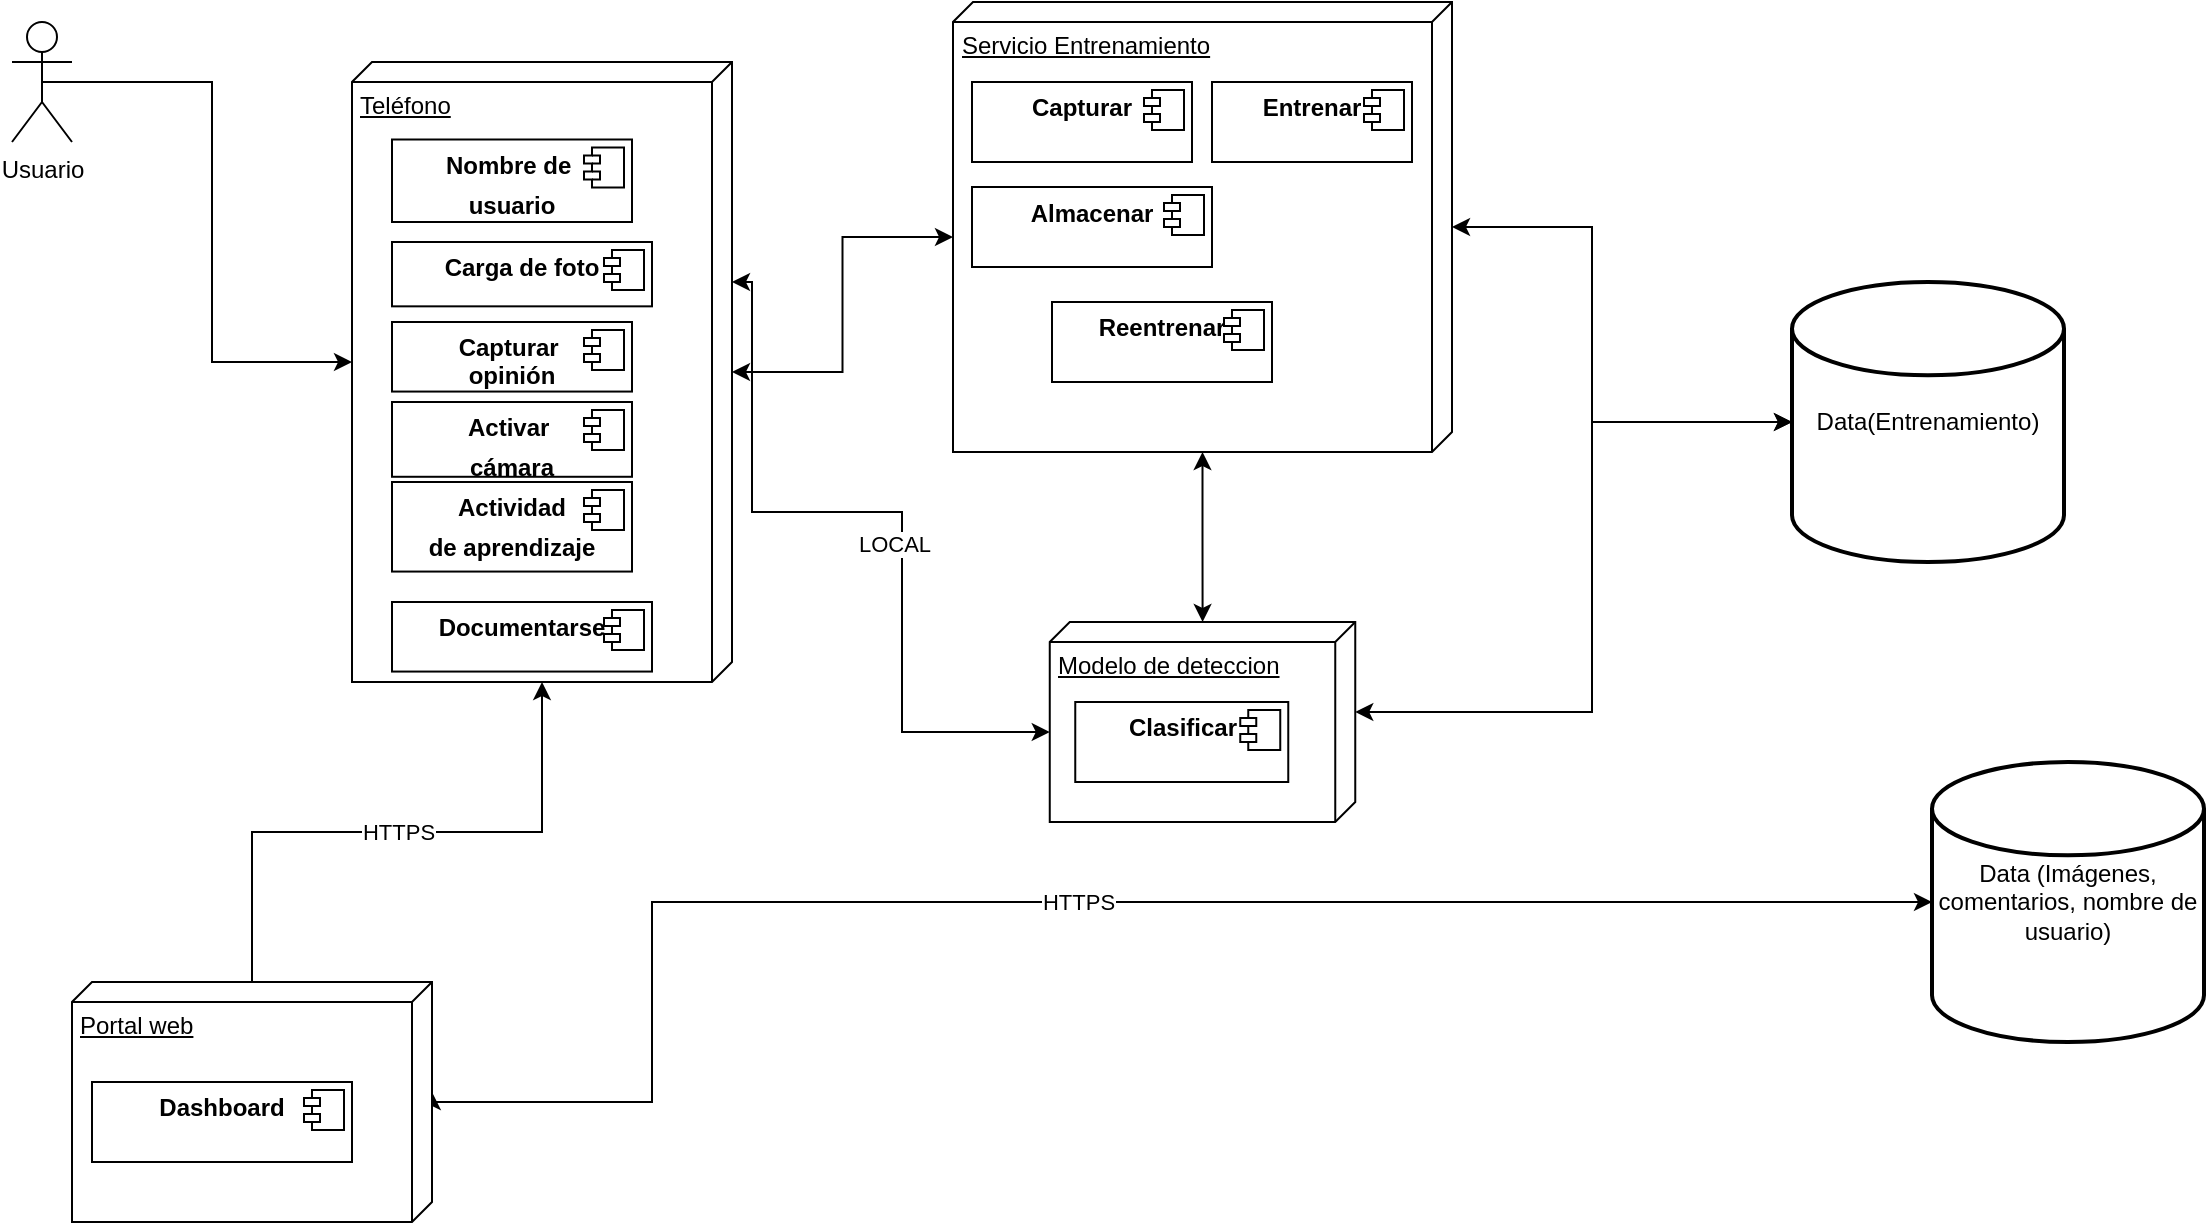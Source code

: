 <mxfile version="18.1.2" type="device"><diagram id="mEfQku7pS6POGR-JlOmH" name="Page-1"><mxGraphModel dx="1379" dy="835" grid="0" gridSize="10" guides="1" tooltips="1" connect="1" arrows="1" fold="1" page="0" pageScale="1" pageWidth="827" pageHeight="1169" math="0" shadow="0"><root><mxCell id="0"/><mxCell id="1" parent="0"/><mxCell id="yw6i6YpLZa-RAhr84HIT-19" style="edgeStyle=orthogonalEdgeStyle;rounded=0;orthogonalLoop=1;jettySize=auto;html=1;exitX=0.5;exitY=0.5;exitDx=0;exitDy=0;exitPerimeter=0;entryX=0;entryY=0;entryDx=150;entryDy=190;entryPerimeter=0;" parent="1" source="yw6i6YpLZa-RAhr84HIT-1" target="yw6i6YpLZa-RAhr84HIT-32" edge="1"><mxGeometry relative="1" as="geometry"/></mxCell><mxCell id="yw6i6YpLZa-RAhr84HIT-1" value="Usuario&lt;br&gt;" style="shape=umlActor;verticalLabelPosition=bottom;verticalAlign=top;html=1;" parent="1" vertex="1"><mxGeometry x="70" y="130" width="30" height="60" as="geometry"/></mxCell><mxCell id="yw6i6YpLZa-RAhr84HIT-39" value="" style="edgeStyle=orthogonalEdgeStyle;rounded=0;orthogonalLoop=1;jettySize=auto;html=1;startArrow=classic;startFill=1;" parent="1" source="yw6i6YpLZa-RAhr84HIT-9" target="yw6i6YpLZa-RAhr84HIT-8" edge="1"><mxGeometry relative="1" as="geometry"/></mxCell><mxCell id="yw6i6YpLZa-RAhr84HIT-49" value="" style="edgeStyle=orthogonalEdgeStyle;rounded=0;orthogonalLoop=1;jettySize=auto;html=1;entryX=0;entryY=0.5;entryDx=0;entryDy=0;entryPerimeter=0;startArrow=classic;startFill=1;" parent="1" source="yw6i6YpLZa-RAhr84HIT-9" target="yw6i6YpLZa-RAhr84HIT-44" edge="1"><mxGeometry relative="1" as="geometry"><Array as="points"><mxPoint x="860" y="233"/><mxPoint x="860" y="330"/></Array></mxGeometry></mxCell><mxCell id="yw6i6YpLZa-RAhr84HIT-9" value="Servicio Entrenamiento" style="verticalAlign=top;align=left;spacingTop=8;spacingLeft=2;spacingRight=12;shape=cube;size=10;direction=south;fontStyle=4;html=1;" parent="1" vertex="1"><mxGeometry x="540.5" y="120" width="249.5" height="225" as="geometry"/></mxCell><mxCell id="yw6i6YpLZa-RAhr84HIT-34" value="" style="group" parent="1" vertex="1" connectable="0"><mxGeometry x="240" y="150" width="190" height="310" as="geometry"/></mxCell><mxCell id="yw6i6YpLZa-RAhr84HIT-32" value="Teléfono" style="verticalAlign=top;align=left;spacingTop=8;spacingLeft=2;spacingRight=12;shape=cube;size=10;direction=south;fontStyle=4;html=1;" parent="yw6i6YpLZa-RAhr84HIT-34" vertex="1"><mxGeometry width="190" height="310" as="geometry"/></mxCell><mxCell id="yw6i6YpLZa-RAhr84HIT-11" value="&lt;p style=&quot;margin: 0px ; margin-top: 6px ; text-align: center&quot;&gt;&lt;b&gt;Capturar&amp;nbsp;&lt;/b&gt;&lt;/p&gt;&lt;div style=&quot;text-align: center;&quot;&gt;&lt;span style=&quot;background-color: initial;&quot;&gt;&lt;b&gt;opinión&lt;/b&gt;&lt;/span&gt;&lt;/div&gt;" style="align=left;overflow=fill;html=1;dropTarget=0;" parent="yw6i6YpLZa-RAhr84HIT-34" vertex="1"><mxGeometry x="20" y="130" width="120" height="34.78" as="geometry"/></mxCell><mxCell id="yw6i6YpLZa-RAhr84HIT-12" value="" style="shape=component;jettyWidth=8;jettyHeight=4;" parent="yw6i6YpLZa-RAhr84HIT-11" vertex="1"><mxGeometry x="1" width="20" height="20" relative="1" as="geometry"><mxPoint x="-24" y="4" as="offset"/></mxGeometry></mxCell><mxCell id="yw6i6YpLZa-RAhr84HIT-13" value="&lt;p style=&quot;margin: 0px ; margin-top: 6px ; text-align: center&quot;&gt;&lt;b&gt;Nombre de&amp;nbsp;&lt;/b&gt;&lt;/p&gt;&lt;p style=&quot;margin: 0px ; margin-top: 6px ; text-align: center&quot;&gt;&lt;b&gt;usuario&lt;/b&gt;&lt;/p&gt;" style="align=left;overflow=fill;html=1;dropTarget=0;" parent="yw6i6YpLZa-RAhr84HIT-34" vertex="1"><mxGeometry x="20" y="38.75" width="120" height="41.25" as="geometry"/></mxCell><mxCell id="yw6i6YpLZa-RAhr84HIT-14" value="" style="shape=component;jettyWidth=8;jettyHeight=4;" parent="yw6i6YpLZa-RAhr84HIT-13" vertex="1"><mxGeometry x="1" width="20" height="20" relative="1" as="geometry"><mxPoint x="-24" y="4" as="offset"/></mxGeometry></mxCell><mxCell id="yw6i6YpLZa-RAhr84HIT-28" value="&lt;p style=&quot;margin: 0px ; margin-top: 6px ; text-align: center&quot;&gt;&lt;b&gt;Carga de foto&lt;/b&gt;&lt;/p&gt;" style="align=left;overflow=fill;html=1;dropTarget=0;" parent="yw6i6YpLZa-RAhr84HIT-34" vertex="1"><mxGeometry x="20" y="90" width="130" height="32.17" as="geometry"/></mxCell><mxCell id="yw6i6YpLZa-RAhr84HIT-29" value="" style="shape=component;jettyWidth=8;jettyHeight=4;" parent="yw6i6YpLZa-RAhr84HIT-28" vertex="1"><mxGeometry x="1" width="20" height="20" relative="1" as="geometry"><mxPoint x="-24" y="4" as="offset"/></mxGeometry></mxCell><mxCell id="wVx2oyG8rNepnFt3Sq19-7" value="&lt;p style=&quot;margin: 0px ; margin-top: 6px ; text-align: center&quot;&gt;&lt;b&gt;Activar&amp;nbsp;&lt;/b&gt;&lt;/p&gt;&lt;p style=&quot;margin: 0px ; margin-top: 6px ; text-align: center&quot;&gt;&lt;b&gt;cámara&lt;/b&gt;&lt;/p&gt;" style="align=left;overflow=fill;html=1;dropTarget=0;" vertex="1" parent="yw6i6YpLZa-RAhr84HIT-34"><mxGeometry x="20" y="170" width="120" height="37.39" as="geometry"/></mxCell><mxCell id="wVx2oyG8rNepnFt3Sq19-8" value="" style="shape=component;jettyWidth=8;jettyHeight=4;" vertex="1" parent="wVx2oyG8rNepnFt3Sq19-7"><mxGeometry x="1" width="20" height="20" relative="1" as="geometry"><mxPoint x="-24" y="4" as="offset"/></mxGeometry></mxCell><mxCell id="wVx2oyG8rNepnFt3Sq19-9" value="&lt;p style=&quot;margin: 0px ; margin-top: 6px ; text-align: center&quot;&gt;&lt;b&gt;Actividad&lt;/b&gt;&lt;/p&gt;&lt;p style=&quot;margin: 0px ; margin-top: 6px ; text-align: center&quot;&gt;&lt;b&gt;de aprendizaje&lt;/b&gt;&lt;/p&gt;" style="align=left;overflow=fill;html=1;dropTarget=0;" vertex="1" parent="yw6i6YpLZa-RAhr84HIT-34"><mxGeometry x="20" y="210" width="120" height="44.78" as="geometry"/></mxCell><mxCell id="wVx2oyG8rNepnFt3Sq19-10" value="" style="shape=component;jettyWidth=8;jettyHeight=4;" vertex="1" parent="wVx2oyG8rNepnFt3Sq19-9"><mxGeometry x="1" width="20" height="20" relative="1" as="geometry"><mxPoint x="-24" y="4" as="offset"/></mxGeometry></mxCell><mxCell id="wVx2oyG8rNepnFt3Sq19-11" value="&lt;p style=&quot;margin: 0px ; margin-top: 6px ; text-align: center&quot;&gt;&lt;b&gt;Documentarse&lt;/b&gt;&lt;/p&gt;" style="align=left;overflow=fill;html=1;dropTarget=0;" vertex="1" parent="yw6i6YpLZa-RAhr84HIT-34"><mxGeometry x="20" y="270" width="130" height="34.78" as="geometry"/></mxCell><mxCell id="wVx2oyG8rNepnFt3Sq19-12" value="" style="shape=component;jettyWidth=8;jettyHeight=4;" vertex="1" parent="wVx2oyG8rNepnFt3Sq19-11"><mxGeometry x="1" width="20" height="20" relative="1" as="geometry"><mxPoint x="-24" y="4" as="offset"/></mxGeometry></mxCell><mxCell id="yw6i6YpLZa-RAhr84HIT-38" value="" style="edgeStyle=orthogonalEdgeStyle;rounded=0;orthogonalLoop=1;jettySize=auto;html=1;startArrow=classic;startFill=1;entryX=0;entryY=0;entryDx=117.5;entryDy=249.5;entryPerimeter=0;" parent="1" source="yw6i6YpLZa-RAhr84HIT-32" target="yw6i6YpLZa-RAhr84HIT-9" edge="1"><mxGeometry relative="1" as="geometry"><mxPoint x="520" y="238" as="targetPoint"/></mxGeometry></mxCell><mxCell id="yw6i6YpLZa-RAhr84HIT-40" value="&lt;p style=&quot;margin: 0px ; margin-top: 6px ; text-align: center&quot;&gt;&lt;b&gt;Capturar&lt;/b&gt;&lt;/p&gt;" style="align=left;overflow=fill;html=1;dropTarget=0;" parent="1" vertex="1"><mxGeometry x="550" y="160" width="110" height="40" as="geometry"/></mxCell><mxCell id="yw6i6YpLZa-RAhr84HIT-41" value="" style="shape=component;jettyWidth=8;jettyHeight=4;" parent="yw6i6YpLZa-RAhr84HIT-40" vertex="1"><mxGeometry x="1" width="20" height="20" relative="1" as="geometry"><mxPoint x="-24" y="4" as="offset"/></mxGeometry></mxCell><mxCell id="yw6i6YpLZa-RAhr84HIT-45" value="" style="edgeStyle=orthogonalEdgeStyle;rounded=0;orthogonalLoop=1;jettySize=auto;html=1;startArrow=classic;startFill=1;entryX=0;entryY=0;entryDx=45;entryDy=0;entryPerimeter=0;" parent="1" source="yw6i6YpLZa-RAhr84HIT-44" target="yw6i6YpLZa-RAhr84HIT-8" edge="1"><mxGeometry relative="1" as="geometry"><mxPoint x="800" y="480" as="targetPoint"/><Array as="points"><mxPoint x="860" y="330"/><mxPoint x="860" y="475"/></Array></mxGeometry></mxCell><mxCell id="yw6i6YpLZa-RAhr84HIT-44" value="Data(Entrenamiento)" style="strokeWidth=2;html=1;shape=mxgraph.flowchart.database;whiteSpace=wrap;" parent="1" vertex="1"><mxGeometry x="960" y="260" width="136" height="140" as="geometry"/></mxCell><mxCell id="yw6i6YpLZa-RAhr84HIT-52" value="&lt;p style=&quot;margin: 0px ; margin-top: 6px ; text-align: center&quot;&gt;&lt;b&gt;Almacenar&lt;/b&gt;&lt;/p&gt;" style="align=left;overflow=fill;html=1;dropTarget=0;" parent="1" vertex="1"><mxGeometry x="550" y="212.5" width="120" height="40" as="geometry"/></mxCell><mxCell id="yw6i6YpLZa-RAhr84HIT-53" value="" style="shape=component;jettyWidth=8;jettyHeight=4;" parent="yw6i6YpLZa-RAhr84HIT-52" vertex="1"><mxGeometry x="1" width="20" height="20" relative="1" as="geometry"><mxPoint x="-24" y="4" as="offset"/></mxGeometry></mxCell><mxCell id="yw6i6YpLZa-RAhr84HIT-54" value="&lt;p style=&quot;margin: 0px ; margin-top: 6px ; text-align: center&quot;&gt;&lt;b&gt;Entrenar&lt;/b&gt;&lt;/p&gt;" style="align=left;overflow=fill;html=1;dropTarget=0;" parent="1" vertex="1"><mxGeometry x="670" y="160" width="100" height="40" as="geometry"/></mxCell><mxCell id="yw6i6YpLZa-RAhr84HIT-55" value="" style="shape=component;jettyWidth=8;jettyHeight=4;" parent="yw6i6YpLZa-RAhr84HIT-54" vertex="1"><mxGeometry x="1" width="20" height="20" relative="1" as="geometry"><mxPoint x="-24" y="4" as="offset"/></mxGeometry></mxCell><mxCell id="yw6i6YpLZa-RAhr84HIT-56" value="&lt;p style=&quot;margin: 0px ; margin-top: 6px ; text-align: center&quot;&gt;&lt;b&gt;Reentrenar&lt;/b&gt;&lt;/p&gt;" style="align=left;overflow=fill;html=1;dropTarget=0;" parent="1" vertex="1"><mxGeometry x="590" y="270" width="110" height="40" as="geometry"/></mxCell><mxCell id="yw6i6YpLZa-RAhr84HIT-57" value="" style="shape=component;jettyWidth=8;jettyHeight=4;" parent="yw6i6YpLZa-RAhr84HIT-56" vertex="1"><mxGeometry x="1" width="20" height="20" relative="1" as="geometry"><mxPoint x="-24" y="4" as="offset"/></mxGeometry></mxCell><mxCell id="yw6i6YpLZa-RAhr84HIT-61" value="" style="group" parent="1" vertex="1" connectable="0"><mxGeometry x="588.88" y="430" width="152.75" height="100" as="geometry"/></mxCell><mxCell id="yw6i6YpLZa-RAhr84HIT-8" value="Modelo de deteccion" style="verticalAlign=top;align=left;spacingTop=8;spacingLeft=2;spacingRight=12;shape=cube;size=10;direction=south;fontStyle=4;html=1;" parent="yw6i6YpLZa-RAhr84HIT-61" vertex="1"><mxGeometry width="152.75" height="100" as="geometry"/></mxCell><mxCell id="yw6i6YpLZa-RAhr84HIT-47" value="&lt;p style=&quot;margin: 0px ; margin-top: 6px ; text-align: center&quot;&gt;&lt;b&gt;Clasificar&lt;/b&gt;&lt;/p&gt;" style="align=left;overflow=fill;html=1;dropTarget=0;" parent="yw6i6YpLZa-RAhr84HIT-61" vertex="1"><mxGeometry x="12.75" y="40" width="106.5" height="40" as="geometry"/></mxCell><mxCell id="yw6i6YpLZa-RAhr84HIT-48" value="" style="shape=component;jettyWidth=8;jettyHeight=4;" parent="yw6i6YpLZa-RAhr84HIT-47" vertex="1"><mxGeometry x="1" width="20" height="20" relative="1" as="geometry"><mxPoint x="-24" y="4" as="offset"/></mxGeometry></mxCell><mxCell id="yw6i6YpLZa-RAhr84HIT-62" value="" style="edgeStyle=orthogonalEdgeStyle;rounded=0;orthogonalLoop=1;jettySize=auto;html=1;exitX=0;exitY=0;exitDx=110;exitDy=0;exitPerimeter=0;entryX=0;entryY=0;entryDx=55;entryDy=152.75;entryPerimeter=0;startArrow=classic;startFill=1;" parent="1" source="yw6i6YpLZa-RAhr84HIT-32" target="yw6i6YpLZa-RAhr84HIT-8" edge="1"><mxGeometry relative="1" as="geometry"><Array as="points"><mxPoint x="440" y="375"/><mxPoint x="515" y="375"/><mxPoint x="515" y="485"/></Array></mxGeometry></mxCell><mxCell id="wVx2oyG8rNepnFt3Sq19-13" value="LOCAL" style="edgeLabel;html=1;align=center;verticalAlign=middle;resizable=0;points=[];" vertex="1" connectable="0" parent="yw6i6YpLZa-RAhr84HIT-62"><mxGeometry x="0.125" y="-4" relative="1" as="geometry"><mxPoint as="offset"/></mxGeometry></mxCell><mxCell id="yw6i6YpLZa-RAhr84HIT-66" value="HTTPS" style="edgeStyle=orthogonalEdgeStyle;rounded=0;orthogonalLoop=1;jettySize=auto;html=1;startArrow=classic;startFill=1;exitX=0;exitY=0;exitDx=55;exitDy=0;exitPerimeter=0;" parent="1" source="wVx2oyG8rNepnFt3Sq19-1" edge="1"><mxGeometry relative="1" as="geometry"><Array as="points"><mxPoint x="280" y="670"/><mxPoint x="390" y="670"/><mxPoint x="390" y="570"/><mxPoint x="1028" y="570"/></Array><mxPoint x="1030" y="570" as="targetPoint"/></mxGeometry></mxCell><mxCell id="wVx2oyG8rNepnFt3Sq19-6" value="HTTPS" style="edgeStyle=orthogonalEdgeStyle;rounded=0;orthogonalLoop=1;jettySize=auto;html=1;" edge="1" parent="1" source="wVx2oyG8rNepnFt3Sq19-1" target="yw6i6YpLZa-RAhr84HIT-32"><mxGeometry relative="1" as="geometry"/></mxCell><mxCell id="wVx2oyG8rNepnFt3Sq19-1" value="Portal web" style="verticalAlign=top;align=left;spacingTop=8;spacingLeft=2;spacingRight=12;shape=cube;size=10;direction=south;fontStyle=4;html=1;" vertex="1" parent="1"><mxGeometry x="100" y="610" width="180" height="120" as="geometry"/></mxCell><mxCell id="wVx2oyG8rNepnFt3Sq19-3" value="&lt;p style=&quot;margin: 0px ; margin-top: 6px ; text-align: center&quot;&gt;&lt;b&gt;Dashboard&lt;/b&gt;&lt;/p&gt;" style="align=left;overflow=fill;html=1;dropTarget=0;" vertex="1" parent="1"><mxGeometry x="110" y="660" width="130" height="40" as="geometry"/></mxCell><mxCell id="wVx2oyG8rNepnFt3Sq19-4" value="" style="shape=component;jettyWidth=8;jettyHeight=4;" vertex="1" parent="wVx2oyG8rNepnFt3Sq19-3"><mxGeometry x="1" width="20" height="20" relative="1" as="geometry"><mxPoint x="-24" y="4" as="offset"/></mxGeometry></mxCell><mxCell id="wVx2oyG8rNepnFt3Sq19-14" value="Data (Imágenes, comentarios, nombre de usuario)" style="strokeWidth=2;html=1;shape=mxgraph.flowchart.database;whiteSpace=wrap;" vertex="1" parent="1"><mxGeometry x="1030" y="500" width="136" height="140" as="geometry"/></mxCell></root></mxGraphModel></diagram></mxfile>